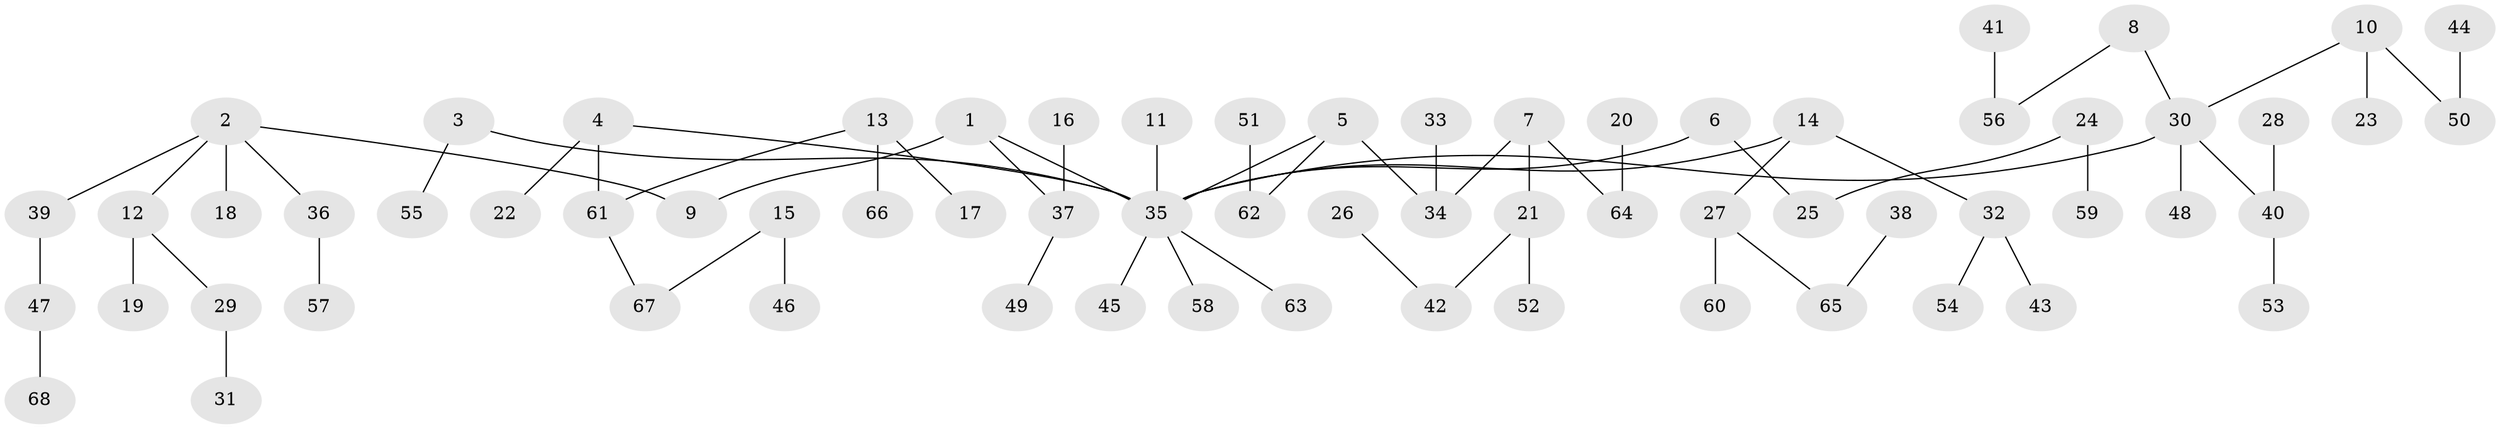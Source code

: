 // original degree distribution, {3: 0.2072072072072072, 4: 0.07207207207207207, 12: 0.009009009009009009, 2: 0.2072072072072072, 6: 0.009009009009009009, 1: 0.4954954954954955}
// Generated by graph-tools (version 1.1) at 2025/37/03/04/25 23:37:22]
// undirected, 68 vertices, 67 edges
graph export_dot {
  node [color=gray90,style=filled];
  1;
  2;
  3;
  4;
  5;
  6;
  7;
  8;
  9;
  10;
  11;
  12;
  13;
  14;
  15;
  16;
  17;
  18;
  19;
  20;
  21;
  22;
  23;
  24;
  25;
  26;
  27;
  28;
  29;
  30;
  31;
  32;
  33;
  34;
  35;
  36;
  37;
  38;
  39;
  40;
  41;
  42;
  43;
  44;
  45;
  46;
  47;
  48;
  49;
  50;
  51;
  52;
  53;
  54;
  55;
  56;
  57;
  58;
  59;
  60;
  61;
  62;
  63;
  64;
  65;
  66;
  67;
  68;
  1 -- 9 [weight=1.0];
  1 -- 35 [weight=1.0];
  1 -- 37 [weight=1.0];
  2 -- 9 [weight=1.0];
  2 -- 12 [weight=1.0];
  2 -- 18 [weight=1.0];
  2 -- 36 [weight=1.0];
  2 -- 39 [weight=1.0];
  3 -- 35 [weight=1.0];
  3 -- 55 [weight=1.0];
  4 -- 22 [weight=1.0];
  4 -- 35 [weight=1.0];
  4 -- 61 [weight=1.0];
  5 -- 34 [weight=1.0];
  5 -- 35 [weight=1.0];
  5 -- 62 [weight=1.0];
  6 -- 25 [weight=1.0];
  6 -- 35 [weight=1.0];
  7 -- 21 [weight=1.0];
  7 -- 34 [weight=1.0];
  7 -- 64 [weight=1.0];
  8 -- 30 [weight=1.0];
  8 -- 56 [weight=1.0];
  10 -- 23 [weight=1.0];
  10 -- 30 [weight=1.0];
  10 -- 50 [weight=1.0];
  11 -- 35 [weight=1.0];
  12 -- 19 [weight=1.0];
  12 -- 29 [weight=1.0];
  13 -- 17 [weight=1.0];
  13 -- 61 [weight=1.0];
  13 -- 66 [weight=1.0];
  14 -- 27 [weight=1.0];
  14 -- 32 [weight=1.0];
  14 -- 35 [weight=1.0];
  15 -- 46 [weight=1.0];
  15 -- 67 [weight=1.0];
  16 -- 37 [weight=1.0];
  20 -- 64 [weight=1.0];
  21 -- 42 [weight=1.0];
  21 -- 52 [weight=1.0];
  24 -- 25 [weight=1.0];
  24 -- 59 [weight=1.0];
  26 -- 42 [weight=1.0];
  27 -- 60 [weight=1.0];
  27 -- 65 [weight=1.0];
  28 -- 40 [weight=1.0];
  29 -- 31 [weight=1.0];
  30 -- 35 [weight=1.0];
  30 -- 40 [weight=1.0];
  30 -- 48 [weight=1.0];
  32 -- 43 [weight=1.0];
  32 -- 54 [weight=1.0];
  33 -- 34 [weight=1.0];
  35 -- 45 [weight=1.0];
  35 -- 58 [weight=1.0];
  35 -- 63 [weight=1.0];
  36 -- 57 [weight=1.0];
  37 -- 49 [weight=1.0];
  38 -- 65 [weight=1.0];
  39 -- 47 [weight=1.0];
  40 -- 53 [weight=1.0];
  41 -- 56 [weight=1.0];
  44 -- 50 [weight=1.0];
  47 -- 68 [weight=1.0];
  51 -- 62 [weight=1.0];
  61 -- 67 [weight=1.0];
}
